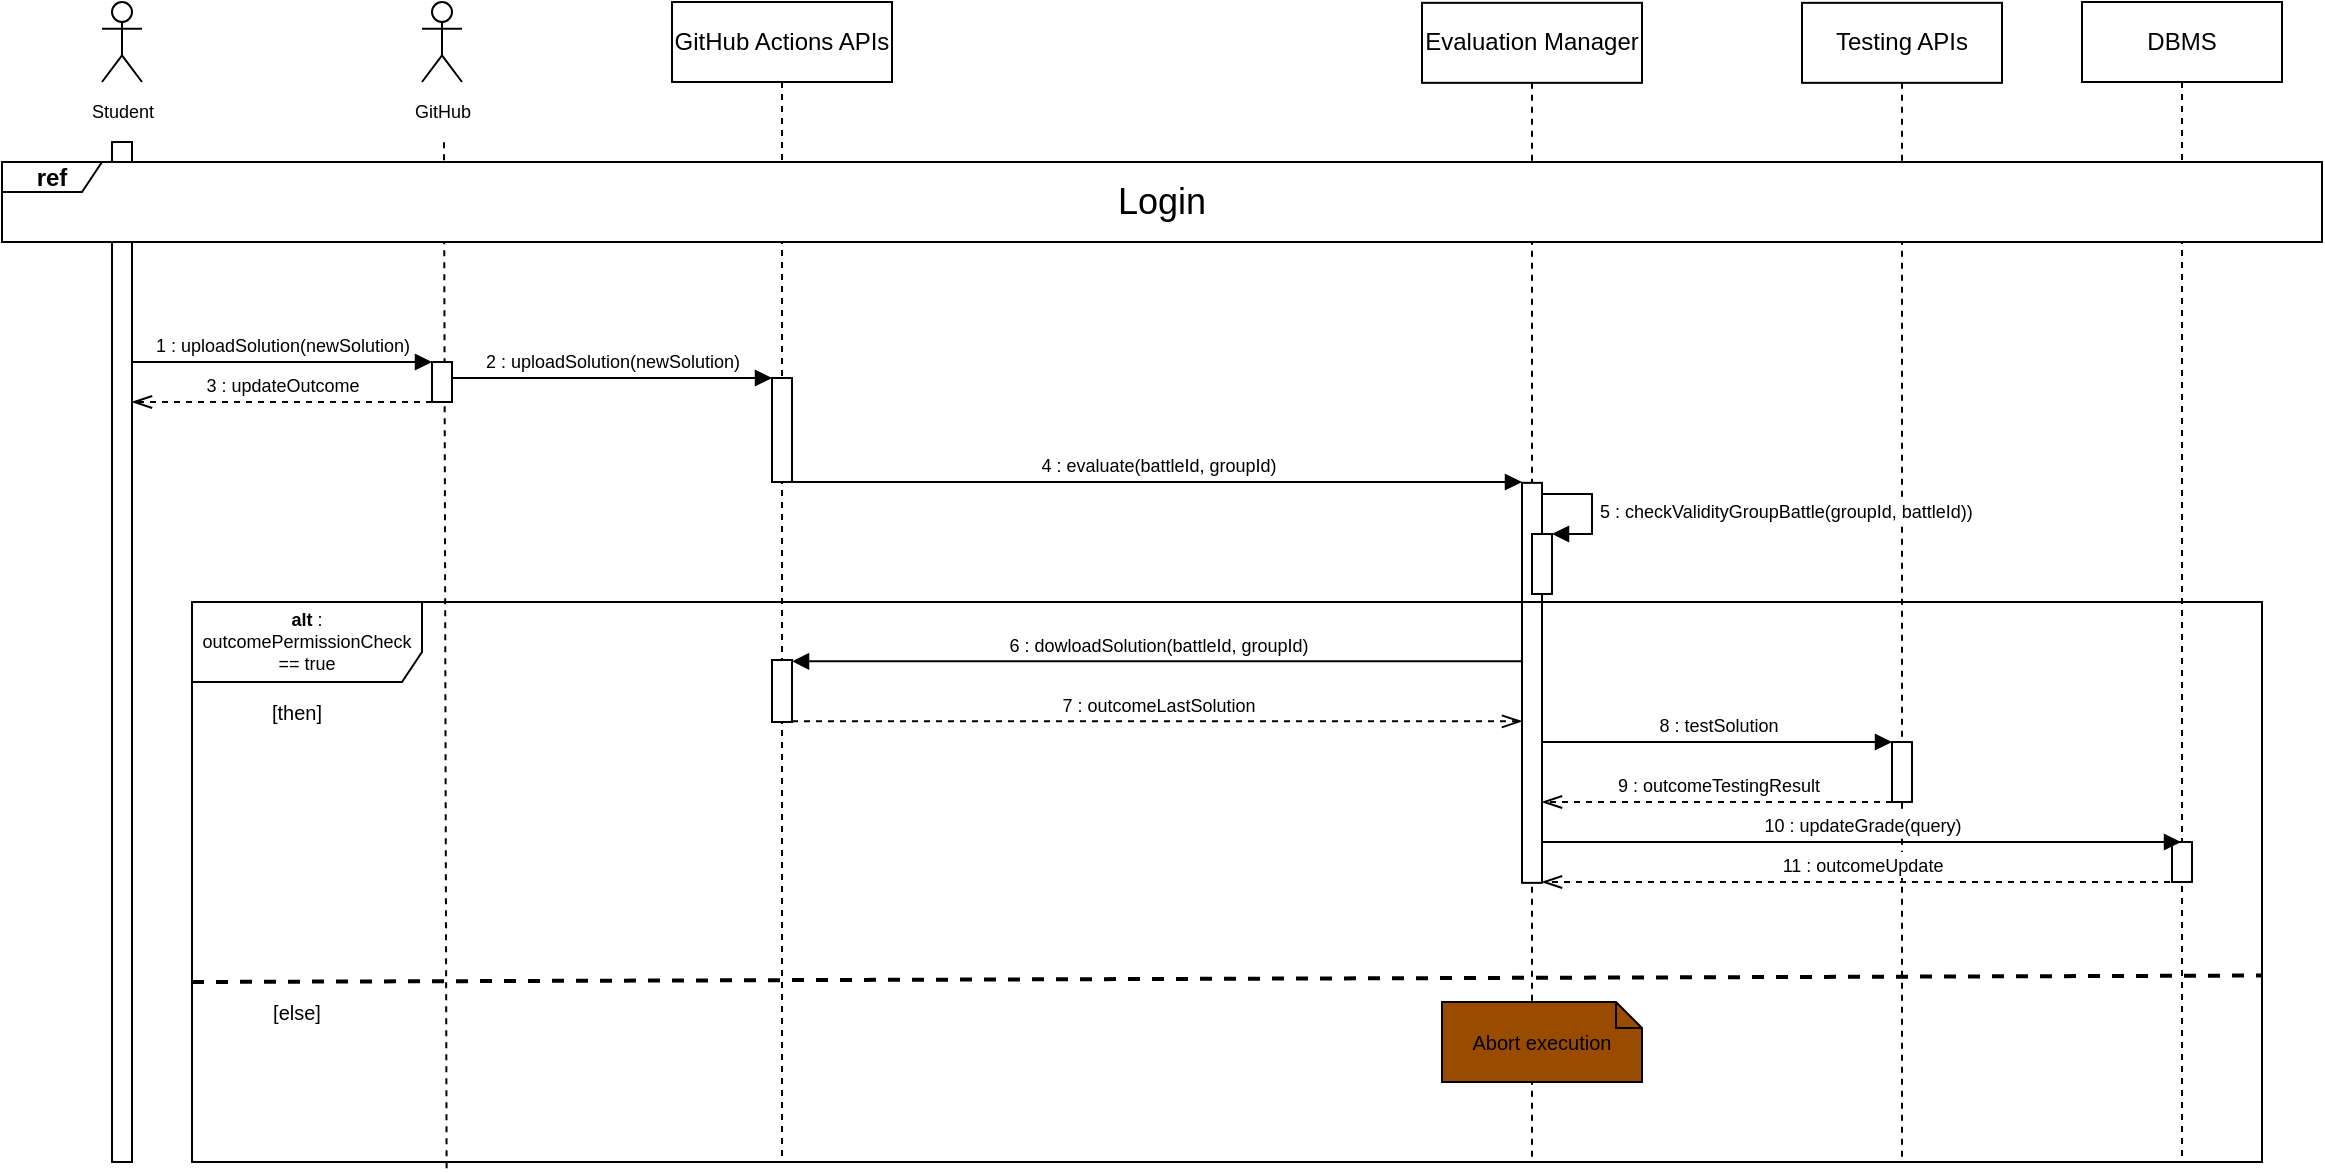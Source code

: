 <mxfile version="22.1.16" type="device">
  <diagram name="Page-1" id="2YBvvXClWsGukQMizWep">
    <mxGraphModel dx="1154" dy="510" grid="1" gridSize="10" guides="1" tooltips="1" connect="1" arrows="1" fold="1" page="1" pageScale="1" pageWidth="850" pageHeight="1100" math="0" shadow="0">
      <root>
        <mxCell id="0" />
        <mxCell id="1" parent="0" />
        <mxCell id="liZlo0o-GVQIaqRJejjH-8" value="" style="endArrow=none;dashed=1;html=1;rounded=0;exitX=0.123;exitY=1.011;exitDx=0;exitDy=0;exitPerimeter=0;" parent="1" edge="1" source="uk7uo4-cUkGRM1U4fZs7-6">
          <mxGeometry width="50" height="50" relative="1" as="geometry">
            <mxPoint x="261" y="630" as="sourcePoint" />
            <mxPoint x="261" y="110" as="targetPoint" />
          </mxGeometry>
        </mxCell>
        <mxCell id="EZ9EQqB9W-ClfxbdbgRc-1" value="GitHub Actions APIs" style="shape=umlLifeline;perimeter=lifelinePerimeter;whiteSpace=wrap;html=1;container=1;dropTarget=0;collapsible=0;recursiveResize=0;outlineConnect=0;portConstraint=eastwest;newEdgeStyle={&quot;curved&quot;:0,&quot;rounded&quot;:0};" parent="1" vertex="1">
          <mxGeometry x="375" y="40" width="110" height="580" as="geometry" />
        </mxCell>
        <mxCell id="0cFZ01T9KeCPpVgdLpGS-1" value="" style="html=1;points=[];perimeter=orthogonalPerimeter;outlineConnect=0;targetShapes=umlLifeline;portConstraint=eastwest;newEdgeStyle={&quot;edgeStyle&quot;:&quot;elbowEdgeStyle&quot;,&quot;elbow&quot;:&quot;vertical&quot;,&quot;curved&quot;:0,&quot;rounded&quot;:0};" parent="EZ9EQqB9W-ClfxbdbgRc-1" vertex="1">
          <mxGeometry x="50" y="188" width="10" height="52" as="geometry" />
        </mxCell>
        <mxCell id="EZ9EQqB9W-ClfxbdbgRc-5" value="Testing APIs" style="shape=umlLifeline;perimeter=lifelinePerimeter;whiteSpace=wrap;html=1;container=0;dropTarget=0;collapsible=0;recursiveResize=0;outlineConnect=0;portConstraint=eastwest;newEdgeStyle={&quot;curved&quot;:0,&quot;rounded&quot;:0};" parent="1" vertex="1">
          <mxGeometry x="940" y="40.42" width="100" height="579.58" as="geometry" />
        </mxCell>
        <mxCell id="EZ9EQqB9W-ClfxbdbgRc-12" value="&lt;font style=&quot;font-size: 9px;&quot;&gt;Student&lt;/font&gt;" style="shape=umlActor;verticalLabelPosition=bottom;verticalAlign=top;html=1;outlineConnect=0;" parent="1" vertex="1">
          <mxGeometry x="90" y="40" width="20" height="40" as="geometry" />
        </mxCell>
        <mxCell id="EZ9EQqB9W-ClfxbdbgRc-14" value="" style="html=1;points=[];perimeter=orthogonalPerimeter;outlineConnect=0;targetShapes=umlLifeline;portConstraint=eastwest;newEdgeStyle={&quot;edgeStyle&quot;:&quot;elbowEdgeStyle&quot;,&quot;elbow&quot;:&quot;vertical&quot;,&quot;curved&quot;:0,&quot;rounded&quot;:0};" parent="1" vertex="1">
          <mxGeometry x="95" y="110" width="10" height="510" as="geometry" />
        </mxCell>
        <mxCell id="EZ9EQqB9W-ClfxbdbgRc-17" value="&lt;font style=&quot;font-size: 9px;&quot;&gt;1 : uploadSolution(newSolution)&lt;/font&gt;" style="html=1;verticalAlign=bottom;endArrow=block;edgeStyle=elbowEdgeStyle;elbow=horizontal;curved=0;rounded=0;" parent="1" source="EZ9EQqB9W-ClfxbdbgRc-14" target="EZ9EQqB9W-ClfxbdbgRc-66" edge="1">
          <mxGeometry relative="1" as="geometry">
            <mxPoint x="100" y="220" as="sourcePoint" />
            <Array as="points">
              <mxPoint x="249" y="220" />
            </Array>
            <mxPoint x="250" y="220" as="targetPoint" />
            <mxPoint as="offset" />
          </mxGeometry>
        </mxCell>
        <mxCell id="EZ9EQqB9W-ClfxbdbgRc-18" value="Evaluation Manager" style="shape=umlLifeline;perimeter=lifelinePerimeter;whiteSpace=wrap;html=1;container=1;dropTarget=0;collapsible=0;recursiveResize=0;outlineConnect=0;portConstraint=eastwest;newEdgeStyle={&quot;curved&quot;:0,&quot;rounded&quot;:0};" parent="1" vertex="1">
          <mxGeometry x="750" y="40.42" width="110" height="579.58" as="geometry" />
        </mxCell>
        <mxCell id="EZ9EQqB9W-ClfxbdbgRc-59" value="" style="html=1;points=[[0,0,0,0,5],[0,1,0,0,-5],[1,0,0,0,5],[1,1,0,0,-5]];perimeter=orthogonalPerimeter;outlineConnect=0;targetShapes=umlLifeline;portConstraint=eastwest;newEdgeStyle={&quot;curved&quot;:0,&quot;rounded&quot;:0};" parent="EZ9EQqB9W-ClfxbdbgRc-18" vertex="1">
          <mxGeometry x="50" y="240" width="10" height="200" as="geometry" />
        </mxCell>
        <mxCell id="EZ9EQqB9W-ClfxbdbgRc-49" value="&lt;b&gt;&lt;font style=&quot;font-size: 20px;&quot;&gt;Login&lt;/font&gt;&lt;/b&gt;" style="text;html=1;strokeColor=none;fillColor=none;align=center;verticalAlign=middle;whiteSpace=wrap;rounded=0;" parent="1" vertex="1">
          <mxGeometry x="315" y="125" width="60" height="30" as="geometry" />
        </mxCell>
        <mxCell id="EZ9EQqB9W-ClfxbdbgRc-63" value="DBMS" style="shape=umlLifeline;perimeter=lifelinePerimeter;whiteSpace=wrap;html=1;container=0;dropTarget=0;collapsible=0;recursiveResize=0;outlineConnect=0;portConstraint=eastwest;newEdgeStyle={&quot;curved&quot;:0,&quot;rounded&quot;:0};" parent="1" vertex="1">
          <mxGeometry x="1080" y="40" width="100" height="580" as="geometry" />
        </mxCell>
        <mxCell id="EZ9EQqB9W-ClfxbdbgRc-65" value="&lt;font style=&quot;font-size: 9px;&quot;&gt;3 : updateOutcome&lt;/font&gt;" style="html=1;verticalAlign=bottom;endArrow=openThin;dashed=1;endSize=8;edgeStyle=elbowEdgeStyle;elbow=vertical;curved=0;rounded=0;endFill=0;" parent="1" source="EZ9EQqB9W-ClfxbdbgRc-66" target="EZ9EQqB9W-ClfxbdbgRc-14" edge="1">
          <mxGeometry relative="1" as="geometry">
            <mxPoint x="110" y="240" as="targetPoint" />
            <Array as="points">
              <mxPoint x="240" y="240" />
              <mxPoint x="220" y="230" />
            </Array>
            <mxPoint x="250" y="240" as="sourcePoint" />
          </mxGeometry>
        </mxCell>
        <mxCell id="EZ9EQqB9W-ClfxbdbgRc-61" value="&lt;font style=&quot;font-size: 9px;&quot;&gt;6 : dowloadSolution(battleId, groupId)&lt;/font&gt;" style="html=1;verticalAlign=bottom;endArrow=block;edgeStyle=elbowEdgeStyle;elbow=horizontal;curved=0;rounded=0;" parent="1" edge="1">
          <mxGeometry relative="1" as="geometry">
            <mxPoint x="800" y="369.67" as="sourcePoint" />
            <Array as="points">
              <mxPoint x="438" y="369.67" />
              <mxPoint x="362" y="409.67" />
            </Array>
            <mxPoint x="435" y="369.67" as="targetPoint" />
            <mxPoint as="offset" />
          </mxGeometry>
        </mxCell>
        <mxCell id="EZ9EQqB9W-ClfxbdbgRc-71" value="&lt;font style=&quot;font-size: 9px;&quot;&gt;7 : outcomeLastSolution&lt;/font&gt;" style="html=1;verticalAlign=bottom;endArrow=openThin;dashed=1;endSize=8;edgeStyle=elbowEdgeStyle;elbow=vertical;curved=0;rounded=0;endFill=0;" parent="1" edge="1">
          <mxGeometry relative="1" as="geometry">
            <mxPoint x="800" y="399.67" as="targetPoint" />
            <Array as="points">
              <mxPoint x="450" y="399.67" />
              <mxPoint x="345" y="439.67" />
            </Array>
            <mxPoint x="435" y="399.67" as="sourcePoint" />
          </mxGeometry>
        </mxCell>
        <mxCell id="EZ9EQqB9W-ClfxbdbgRc-20" value="&lt;b&gt;ref&lt;/b&gt;" style="shape=umlFrame;whiteSpace=wrap;html=1;pointerEvents=0;width=50;height=15;labelBorderColor=none;labelBackgroundColor=none;fontColor=default;swimlaneFillColor=default;" parent="1" vertex="1">
          <mxGeometry x="40" y="120" width="1160" height="40" as="geometry" />
        </mxCell>
        <mxCell id="EZ9EQqB9W-ClfxbdbgRc-117" value="&lt;font style=&quot;font-size: 18px;&quot;&gt;Login&lt;/font&gt;" style="text;html=1;strokeColor=none;fillColor=none;align=center;verticalAlign=middle;whiteSpace=wrap;rounded=0;" parent="1" vertex="1">
          <mxGeometry x="590" y="125" width="60" height="30" as="geometry" />
        </mxCell>
        <mxCell id="liZlo0o-GVQIaqRJejjH-5" value="&lt;font style=&quot;font-size: 9px;&quot;&gt;GitHub&lt;/font&gt;" style="shape=umlActor;verticalLabelPosition=bottom;verticalAlign=top;html=1;outlineConnect=0;" parent="1" vertex="1">
          <mxGeometry x="250" y="40" width="20" height="40" as="geometry" />
        </mxCell>
        <mxCell id="EZ9EQqB9W-ClfxbdbgRc-66" value="" style="html=1;points=[];perimeter=orthogonalPerimeter;outlineConnect=0;targetShapes=umlLifeline;portConstraint=eastwest;newEdgeStyle={&quot;edgeStyle&quot;:&quot;elbowEdgeStyle&quot;,&quot;elbow&quot;:&quot;vertical&quot;,&quot;curved&quot;:0,&quot;rounded&quot;:0};" parent="1" vertex="1">
          <mxGeometry x="255" y="220" width="10" height="20" as="geometry" />
        </mxCell>
        <mxCell id="liZlo0o-GVQIaqRJejjH-9" value="&lt;font style=&quot;font-size: 9px;&quot;&gt;2 : uploadSolution(newSolution)&lt;/font&gt;" style="html=1;verticalAlign=bottom;endArrow=block;edgeStyle=elbowEdgeStyle;elbow=horizontal;curved=0;rounded=0;" parent="1" target="0cFZ01T9KeCPpVgdLpGS-1" edge="1">
          <mxGeometry relative="1" as="geometry">
            <mxPoint x="265" y="228" as="sourcePoint" />
            <Array as="points">
              <mxPoint x="424" y="228" />
            </Array>
            <mxPoint x="430" y="228" as="targetPoint" />
            <mxPoint as="offset" />
          </mxGeometry>
        </mxCell>
        <mxCell id="EZ9EQqB9W-ClfxbdbgRc-73" value="" style="html=1;points=[[0,0,0,0,5],[0,1,0,0,-5],[1,0,0,0,5],[1,1,0,0,-5]];perimeter=orthogonalPerimeter;outlineConnect=0;targetShapes=umlLifeline;portConstraint=eastwest;newEdgeStyle={&quot;curved&quot;:0,&quot;rounded&quot;:0};" parent="1" vertex="1">
          <mxGeometry x="985" y="410" width="10" height="30" as="geometry" />
        </mxCell>
        <mxCell id="EZ9EQqB9W-ClfxbdbgRc-79" value="" style="html=1;points=[[0,0,0,0,5],[0,1,0,0,-5],[1,0,0,0,5],[1,1,0,0,-5]];perimeter=orthogonalPerimeter;outlineConnect=0;targetShapes=umlLifeline;portConstraint=eastwest;newEdgeStyle={&quot;curved&quot;:0,&quot;rounded&quot;:0};" parent="1" vertex="1">
          <mxGeometry x="1125" y="460" width="10" height="20" as="geometry" />
        </mxCell>
        <mxCell id="EZ9EQqB9W-ClfxbdbgRc-64" value="&lt;font style=&quot;font-size: 9px;&quot;&gt;8 : testSolution&lt;/font&gt;" style="html=1;verticalAlign=bottom;endArrow=block;edgeStyle=elbowEdgeStyle;elbow=horizontal;curved=0;rounded=0;" parent="1" target="EZ9EQqB9W-ClfxbdbgRc-73" edge="1">
          <mxGeometry relative="1" as="geometry">
            <mxPoint x="810" y="410" as="sourcePoint" />
            <Array as="points">
              <mxPoint x="973" y="410" />
              <mxPoint x="897" y="450" />
            </Array>
            <mxPoint x="987.5" y="405" as="targetPoint" />
            <mxPoint as="offset" />
          </mxGeometry>
        </mxCell>
        <mxCell id="EZ9EQqB9W-ClfxbdbgRc-75" value="&lt;font style=&quot;font-size: 9px;&quot;&gt;9 : outcomeTestingResult&lt;/font&gt;" style="html=1;verticalAlign=bottom;endArrow=openThin;dashed=1;endSize=8;edgeStyle=elbowEdgeStyle;elbow=vertical;curved=0;rounded=0;endFill=0;" parent="1" source="EZ9EQqB9W-ClfxbdbgRc-73" edge="1">
          <mxGeometry relative="1" as="geometry">
            <mxPoint x="810" y="440" as="targetPoint" />
            <Array as="points">
              <mxPoint x="890" y="440" />
              <mxPoint x="880" y="430" />
              <mxPoint x="820" y="520" />
              <mxPoint x="710" y="560" />
            </Array>
            <mxPoint x="715" y="520" as="sourcePoint" />
          </mxGeometry>
        </mxCell>
        <mxCell id="EZ9EQqB9W-ClfxbdbgRc-81" value="&lt;font style=&quot;font-size: 9px;&quot;&gt;10 : updateGrade(query)&lt;/font&gt;" style="html=1;verticalAlign=bottom;endArrow=block;edgeStyle=elbowEdgeStyle;elbow=vertical;curved=0;rounded=0;" parent="1" edge="1">
          <mxGeometry relative="1" as="geometry">
            <mxPoint x="810" y="460" as="sourcePoint" />
            <Array as="points">
              <mxPoint x="985" y="460" />
            </Array>
            <mxPoint x="1129.5" y="460" as="targetPoint" />
            <mxPoint as="offset" />
          </mxGeometry>
        </mxCell>
        <mxCell id="EZ9EQqB9W-ClfxbdbgRc-82" value="&lt;font style=&quot;font-size: 9px;&quot;&gt;11 : outcomeUpdate&lt;/font&gt;" style="html=1;verticalAlign=bottom;endArrow=openThin;dashed=1;endSize=8;edgeStyle=elbowEdgeStyle;elbow=horizontal;curved=0;rounded=0;endFill=0;" parent="1" edge="1">
          <mxGeometry relative="1" as="geometry">
            <mxPoint x="810" y="480" as="targetPoint" />
            <Array as="points">
              <mxPoint x="1095" y="480" />
            </Array>
            <mxPoint x="1130" y="480" as="sourcePoint" />
          </mxGeometry>
        </mxCell>
        <mxCell id="0cFZ01T9KeCPpVgdLpGS-4" value="&lt;font style=&quot;font-size: 9px;&quot;&gt;4 :&amp;nbsp;evaluate(battleId, groupId)&lt;/font&gt;" style="html=1;verticalAlign=bottom;endArrow=block;edgeStyle=elbowEdgeStyle;elbow=horizontal;curved=0;rounded=0;" parent="1" edge="1">
          <mxGeometry relative="1" as="geometry">
            <mxPoint x="435" y="280" as="sourcePoint" />
            <Array as="points">
              <mxPoint x="630" y="280" />
            </Array>
            <mxPoint x="800" y="280" as="targetPoint" />
            <mxPoint as="offset" />
          </mxGeometry>
        </mxCell>
        <mxCell id="uk7uo4-cUkGRM1U4fZs7-5" value="[else]" style="text;html=1;strokeColor=none;fillColor=none;align=center;verticalAlign=middle;whiteSpace=wrap;rounded=0;fontSize=10;" vertex="1" parent="1">
          <mxGeometry x="170" y="540.0" width="35" height="10" as="geometry" />
        </mxCell>
        <mxCell id="uk7uo4-cUkGRM1U4fZs7-6" value="&lt;p style=&quot;line-height: 120%; font-size: 9px;&quot;&gt;&lt;b style=&quot;border-color: var(--border-color);&quot;&gt;alt&amp;nbsp;&lt;/b&gt;: outcomePermissionCheck == true&lt;br&gt;&lt;/p&gt;" style="shape=umlFrame;whiteSpace=wrap;html=1;pointerEvents=0;width=115;height=40;verticalAlign=middle;horizontal=1;labelPosition=center;verticalLabelPosition=middle;align=center;" vertex="1" parent="1">
          <mxGeometry x="135" y="340" width="1035" height="280" as="geometry" />
        </mxCell>
        <mxCell id="uk7uo4-cUkGRM1U4fZs7-7" value="[then]" style="text;html=1;strokeColor=none;fillColor=none;align=center;verticalAlign=middle;whiteSpace=wrap;rounded=0;fontSize=10;" vertex="1" parent="1">
          <mxGeometry x="170" y="390" width="35" height="10" as="geometry" />
        </mxCell>
        <mxCell id="uk7uo4-cUkGRM1U4fZs7-8" value="" style="endArrow=none;dashed=1;html=1;rounded=0;strokeWidth=2;entryX=1;entryY=0.667;entryDx=0;entryDy=0;entryPerimeter=0;" edge="1" parent="1" target="uk7uo4-cUkGRM1U4fZs7-6">
          <mxGeometry width="50" height="50" relative="1" as="geometry">
            <mxPoint x="135" y="530" as="sourcePoint" />
            <mxPoint x="995" y="530" as="targetPoint" />
          </mxGeometry>
        </mxCell>
        <mxCell id="uk7uo4-cUkGRM1U4fZs7-12" value="" style="html=1;points=[[0,0,0,0,5],[0,1,0,0,-5],[1,0,0,0,5],[1,1,0,0,-5]];perimeter=orthogonalPerimeter;outlineConnect=0;targetShapes=umlLifeline;portConstraint=eastwest;newEdgeStyle={&quot;curved&quot;:0,&quot;rounded&quot;:0};" vertex="1" parent="1">
          <mxGeometry x="805" y="306" width="10" height="30" as="geometry" />
        </mxCell>
        <mxCell id="uk7uo4-cUkGRM1U4fZs7-13" value="&lt;font style=&quot;font-size: 9px;&quot;&gt;5 : checkValidityGroupBattle(groupId, battleId))&lt;/font&gt;" style="html=1;align=left;spacingLeft=2;endArrow=block;rounded=0;edgeStyle=orthogonalEdgeStyle;curved=0;rounded=0;" edge="1" parent="1" target="uk7uo4-cUkGRM1U4fZs7-12">
          <mxGeometry relative="1" as="geometry">
            <mxPoint x="810" y="286" as="sourcePoint" />
            <Array as="points">
              <mxPoint x="835" y="286" />
              <mxPoint x="835" y="306" />
            </Array>
          </mxGeometry>
        </mxCell>
        <mxCell id="uk7uo4-cUkGRM1U4fZs7-18" value="" style="html=1;points=[];perimeter=orthogonalPerimeter;outlineConnect=0;targetShapes=umlLifeline;portConstraint=eastwest;newEdgeStyle={&quot;edgeStyle&quot;:&quot;elbowEdgeStyle&quot;,&quot;elbow&quot;:&quot;vertical&quot;,&quot;curved&quot;:0,&quot;rounded&quot;:0};" vertex="1" parent="1">
          <mxGeometry x="425" y="369" width="10" height="31" as="geometry" />
        </mxCell>
        <mxCell id="uk7uo4-cUkGRM1U4fZs7-21" value="&lt;font style=&quot;font-size: 10px;&quot;&gt;Abort execution&lt;/font&gt;" style="shape=note;size=13;whiteSpace=wrap;html=1;fillColor=#994C00;" vertex="1" parent="1">
          <mxGeometry x="760" y="540" width="100" height="40" as="geometry" />
        </mxCell>
      </root>
    </mxGraphModel>
  </diagram>
</mxfile>
